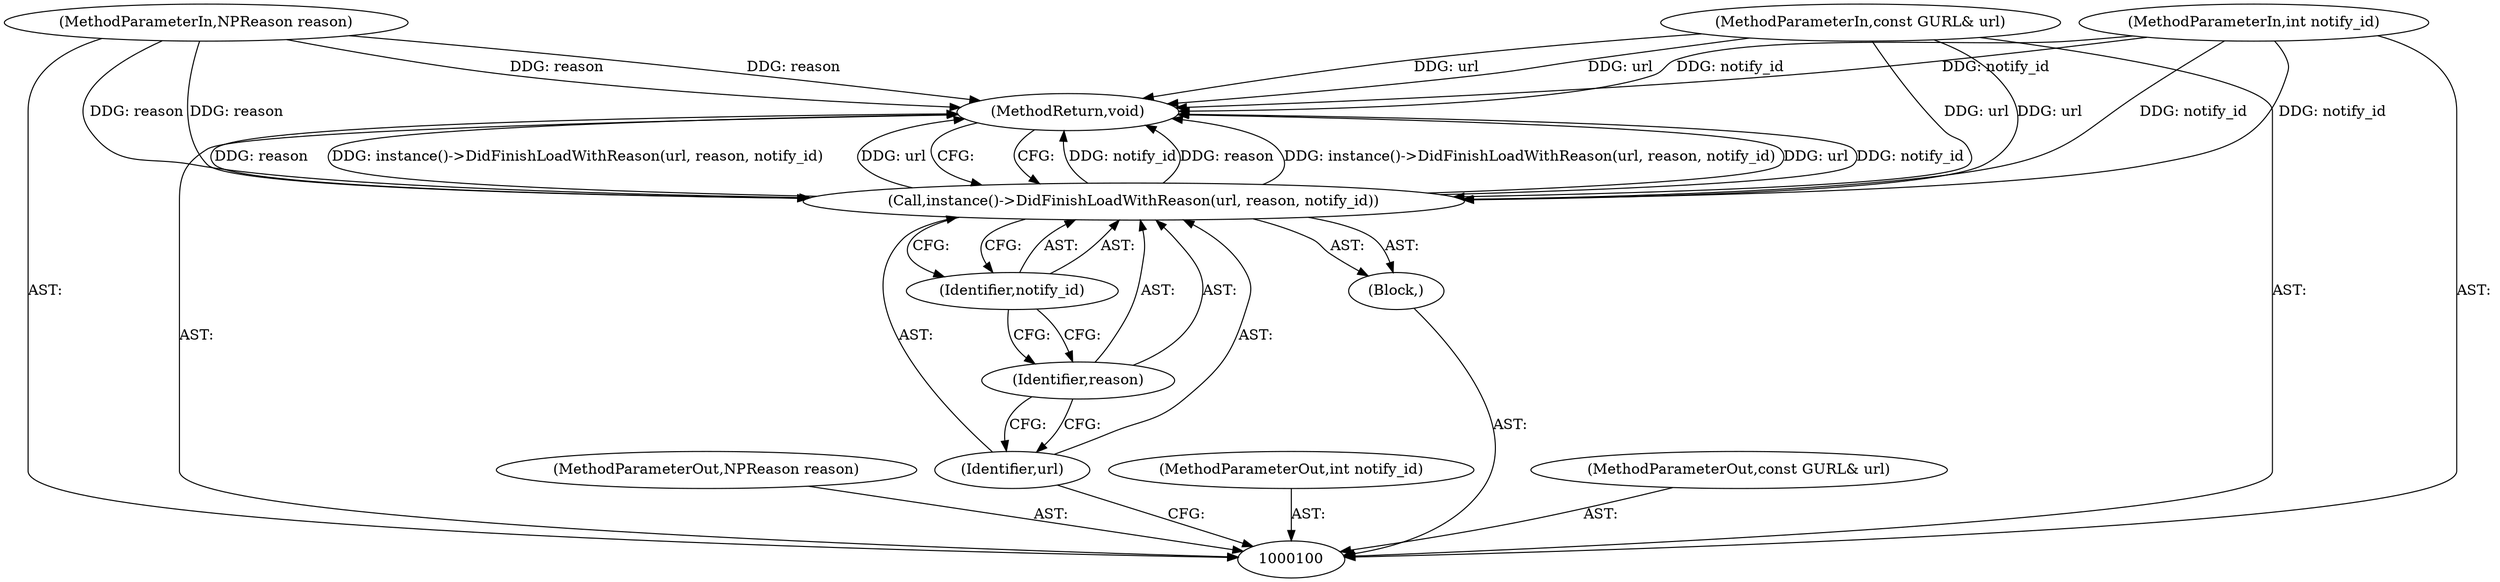 digraph "0_Chrome_ea3d1d84be3d6f97bf50e76511c9e26af6895533_10" {
"1000109" [label="(MethodReturn,void)"];
"1000102" [label="(MethodParameterIn,NPReason reason)"];
"1000122" [label="(MethodParameterOut,NPReason reason)"];
"1000103" [label="(MethodParameterIn,int notify_id)"];
"1000123" [label="(MethodParameterOut,int notify_id)"];
"1000101" [label="(MethodParameterIn,const GURL& url)"];
"1000121" [label="(MethodParameterOut,const GURL& url)"];
"1000104" [label="(Block,)"];
"1000105" [label="(Call,instance()->DidFinishLoadWithReason(url, reason, notify_id))"];
"1000106" [label="(Identifier,url)"];
"1000107" [label="(Identifier,reason)"];
"1000108" [label="(Identifier,notify_id)"];
"1000109" -> "1000100"  [label="AST: "];
"1000109" -> "1000105"  [label="CFG: "];
"1000105" -> "1000109"  [label="DDG: notify_id"];
"1000105" -> "1000109"  [label="DDG: reason"];
"1000105" -> "1000109"  [label="DDG: instance()->DidFinishLoadWithReason(url, reason, notify_id)"];
"1000105" -> "1000109"  [label="DDG: url"];
"1000103" -> "1000109"  [label="DDG: notify_id"];
"1000102" -> "1000109"  [label="DDG: reason"];
"1000101" -> "1000109"  [label="DDG: url"];
"1000102" -> "1000100"  [label="AST: "];
"1000102" -> "1000109"  [label="DDG: reason"];
"1000102" -> "1000105"  [label="DDG: reason"];
"1000122" -> "1000100"  [label="AST: "];
"1000103" -> "1000100"  [label="AST: "];
"1000103" -> "1000109"  [label="DDG: notify_id"];
"1000103" -> "1000105"  [label="DDG: notify_id"];
"1000123" -> "1000100"  [label="AST: "];
"1000101" -> "1000100"  [label="AST: "];
"1000101" -> "1000109"  [label="DDG: url"];
"1000101" -> "1000105"  [label="DDG: url"];
"1000121" -> "1000100"  [label="AST: "];
"1000104" -> "1000100"  [label="AST: "];
"1000105" -> "1000104"  [label="AST: "];
"1000105" -> "1000104"  [label="AST: "];
"1000105" -> "1000108"  [label="CFG: "];
"1000106" -> "1000105"  [label="AST: "];
"1000107" -> "1000105"  [label="AST: "];
"1000108" -> "1000105"  [label="AST: "];
"1000109" -> "1000105"  [label="CFG: "];
"1000105" -> "1000109"  [label="DDG: notify_id"];
"1000105" -> "1000109"  [label="DDG: reason"];
"1000105" -> "1000109"  [label="DDG: instance()->DidFinishLoadWithReason(url, reason, notify_id)"];
"1000105" -> "1000109"  [label="DDG: url"];
"1000101" -> "1000105"  [label="DDG: url"];
"1000102" -> "1000105"  [label="DDG: reason"];
"1000103" -> "1000105"  [label="DDG: notify_id"];
"1000106" -> "1000105"  [label="AST: "];
"1000106" -> "1000100"  [label="CFG: "];
"1000107" -> "1000106"  [label="CFG: "];
"1000107" -> "1000105"  [label="AST: "];
"1000107" -> "1000106"  [label="CFG: "];
"1000108" -> "1000107"  [label="CFG: "];
"1000108" -> "1000105"  [label="AST: "];
"1000108" -> "1000107"  [label="CFG: "];
"1000105" -> "1000108"  [label="CFG: "];
}
